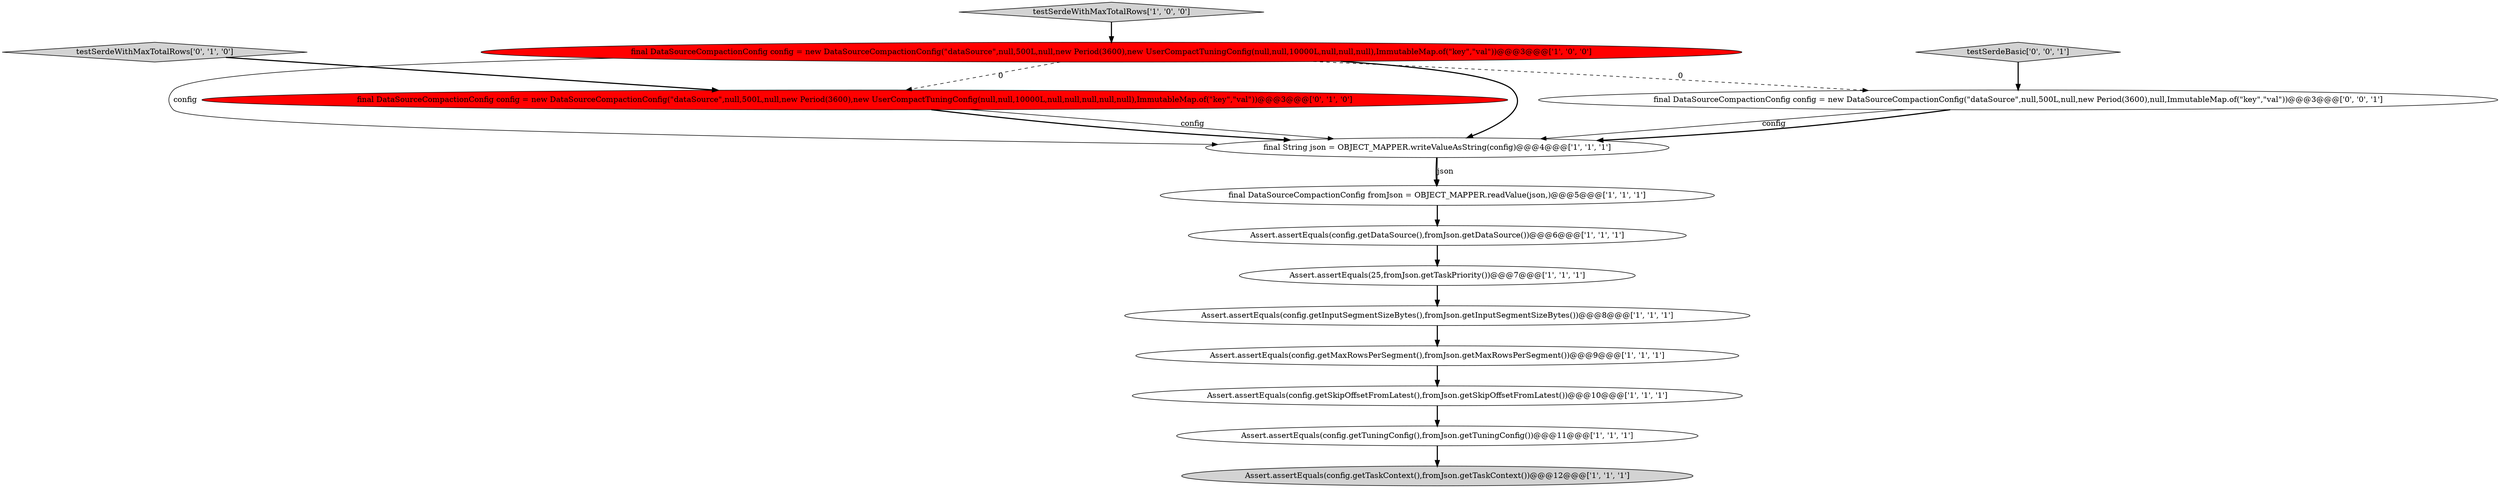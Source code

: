 digraph {
7 [style = filled, label = "Assert.assertEquals(config.getSkipOffsetFromLatest(),fromJson.getSkipOffsetFromLatest())@@@10@@@['1', '1', '1']", fillcolor = white, shape = ellipse image = "AAA0AAABBB1BBB"];
6 [style = filled, label = "final String json = OBJECT_MAPPER.writeValueAsString(config)@@@4@@@['1', '1', '1']", fillcolor = white, shape = ellipse image = "AAA0AAABBB1BBB"];
11 [style = filled, label = "testSerdeWithMaxTotalRows['0', '1', '0']", fillcolor = lightgray, shape = diamond image = "AAA0AAABBB2BBB"];
2 [style = filled, label = "Assert.assertEquals(config.getTaskContext(),fromJson.getTaskContext())@@@12@@@['1', '1', '1']", fillcolor = lightgray, shape = ellipse image = "AAA0AAABBB1BBB"];
9 [style = filled, label = "Assert.assertEquals(25,fromJson.getTaskPriority())@@@7@@@['1', '1', '1']", fillcolor = white, shape = ellipse image = "AAA0AAABBB1BBB"];
14 [style = filled, label = "testSerdeBasic['0', '0', '1']", fillcolor = lightgray, shape = diamond image = "AAA0AAABBB3BBB"];
10 [style = filled, label = "final DataSourceCompactionConfig config = new DataSourceCompactionConfig(\"dataSource\",null,500L,null,new Period(3600),new UserCompactTuningConfig(null,null,10000L,null,null,null),ImmutableMap.of(\"key\",\"val\"))@@@3@@@['1', '0', '0']", fillcolor = red, shape = ellipse image = "AAA1AAABBB1BBB"];
5 [style = filled, label = "Assert.assertEquals(config.getDataSource(),fromJson.getDataSource())@@@6@@@['1', '1', '1']", fillcolor = white, shape = ellipse image = "AAA0AAABBB1BBB"];
3 [style = filled, label = "testSerdeWithMaxTotalRows['1', '0', '0']", fillcolor = lightgray, shape = diamond image = "AAA0AAABBB1BBB"];
8 [style = filled, label = "Assert.assertEquals(config.getInputSegmentSizeBytes(),fromJson.getInputSegmentSizeBytes())@@@8@@@['1', '1', '1']", fillcolor = white, shape = ellipse image = "AAA0AAABBB1BBB"];
12 [style = filled, label = "final DataSourceCompactionConfig config = new DataSourceCompactionConfig(\"dataSource\",null,500L,null,new Period(3600),new UserCompactTuningConfig(null,null,10000L,null,null,null,null,null),ImmutableMap.of(\"key\",\"val\"))@@@3@@@['0', '1', '0']", fillcolor = red, shape = ellipse image = "AAA1AAABBB2BBB"];
13 [style = filled, label = "final DataSourceCompactionConfig config = new DataSourceCompactionConfig(\"dataSource\",null,500L,null,new Period(3600),null,ImmutableMap.of(\"key\",\"val\"))@@@3@@@['0', '0', '1']", fillcolor = white, shape = ellipse image = "AAA0AAABBB3BBB"];
4 [style = filled, label = "final DataSourceCompactionConfig fromJson = OBJECT_MAPPER.readValue(json,)@@@5@@@['1', '1', '1']", fillcolor = white, shape = ellipse image = "AAA0AAABBB1BBB"];
1 [style = filled, label = "Assert.assertEquals(config.getTuningConfig(),fromJson.getTuningConfig())@@@11@@@['1', '1', '1']", fillcolor = white, shape = ellipse image = "AAA0AAABBB1BBB"];
0 [style = filled, label = "Assert.assertEquals(config.getMaxRowsPerSegment(),fromJson.getMaxRowsPerSegment())@@@9@@@['1', '1', '1']", fillcolor = white, shape = ellipse image = "AAA0AAABBB1BBB"];
8->0 [style = bold, label=""];
3->10 [style = bold, label=""];
6->4 [style = bold, label=""];
13->6 [style = solid, label="config"];
1->2 [style = bold, label=""];
10->6 [style = solid, label="config"];
11->12 [style = bold, label=""];
7->1 [style = bold, label=""];
14->13 [style = bold, label=""];
13->6 [style = bold, label=""];
10->13 [style = dashed, label="0"];
12->6 [style = solid, label="config"];
5->9 [style = bold, label=""];
9->8 [style = bold, label=""];
12->6 [style = bold, label=""];
4->5 [style = bold, label=""];
10->6 [style = bold, label=""];
6->4 [style = solid, label="json"];
0->7 [style = bold, label=""];
10->12 [style = dashed, label="0"];
}
